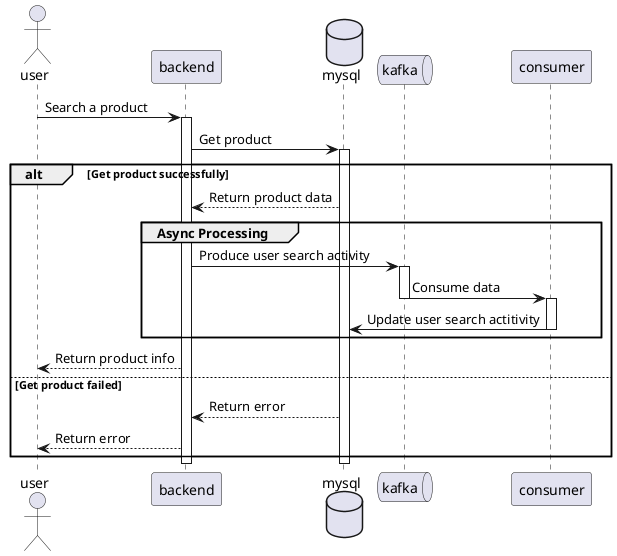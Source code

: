 @startuml
actor user
Participant backend
Database mysql
Queue kafka
Participant consumer

user -> backend: Search a product
activate backend
backend -> mysql: Get product
activate mysql
alt Get product successfully
    mysql --> backend: Return product data
    group Async Processing
        backend -> kafka: Produce user search activity
        activate kafka
        kafka -> consumer: Consume data
        deactivate kafka
        activate consumer
        consumer -> mysql: Update user search actitivity
        deactivate consumer
    end
    backend --> user: Return product info
else Get product failed
    mysql --> backend: Return error
    backend --> user: Return error
end
deactivate mysql
deactivate backend

@enduml